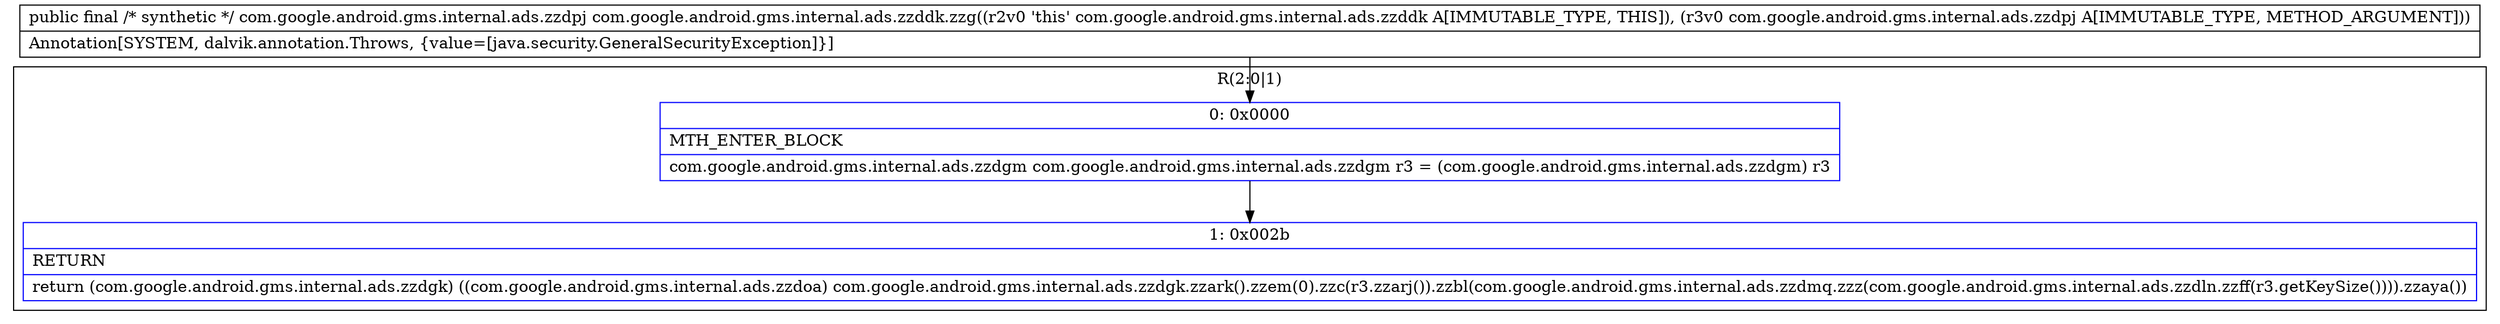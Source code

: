 digraph "CFG forcom.google.android.gms.internal.ads.zzddk.zzg(Lcom\/google\/android\/gms\/internal\/ads\/zzdpj;)Lcom\/google\/android\/gms\/internal\/ads\/zzdpj;" {
subgraph cluster_Region_635390591 {
label = "R(2:0|1)";
node [shape=record,color=blue];
Node_0 [shape=record,label="{0\:\ 0x0000|MTH_ENTER_BLOCK\l|com.google.android.gms.internal.ads.zzdgm com.google.android.gms.internal.ads.zzdgm r3 = (com.google.android.gms.internal.ads.zzdgm) r3\l}"];
Node_1 [shape=record,label="{1\:\ 0x002b|RETURN\l|return (com.google.android.gms.internal.ads.zzdgk) ((com.google.android.gms.internal.ads.zzdoa) com.google.android.gms.internal.ads.zzdgk.zzark().zzem(0).zzc(r3.zzarj()).zzbl(com.google.android.gms.internal.ads.zzdmq.zzz(com.google.android.gms.internal.ads.zzdln.zzff(r3.getKeySize()))).zzaya())\l}"];
}
MethodNode[shape=record,label="{public final \/* synthetic *\/ com.google.android.gms.internal.ads.zzdpj com.google.android.gms.internal.ads.zzddk.zzg((r2v0 'this' com.google.android.gms.internal.ads.zzddk A[IMMUTABLE_TYPE, THIS]), (r3v0 com.google.android.gms.internal.ads.zzdpj A[IMMUTABLE_TYPE, METHOD_ARGUMENT]))  | Annotation[SYSTEM, dalvik.annotation.Throws, \{value=[java.security.GeneralSecurityException]\}]\l}"];
MethodNode -> Node_0;
Node_0 -> Node_1;
}

